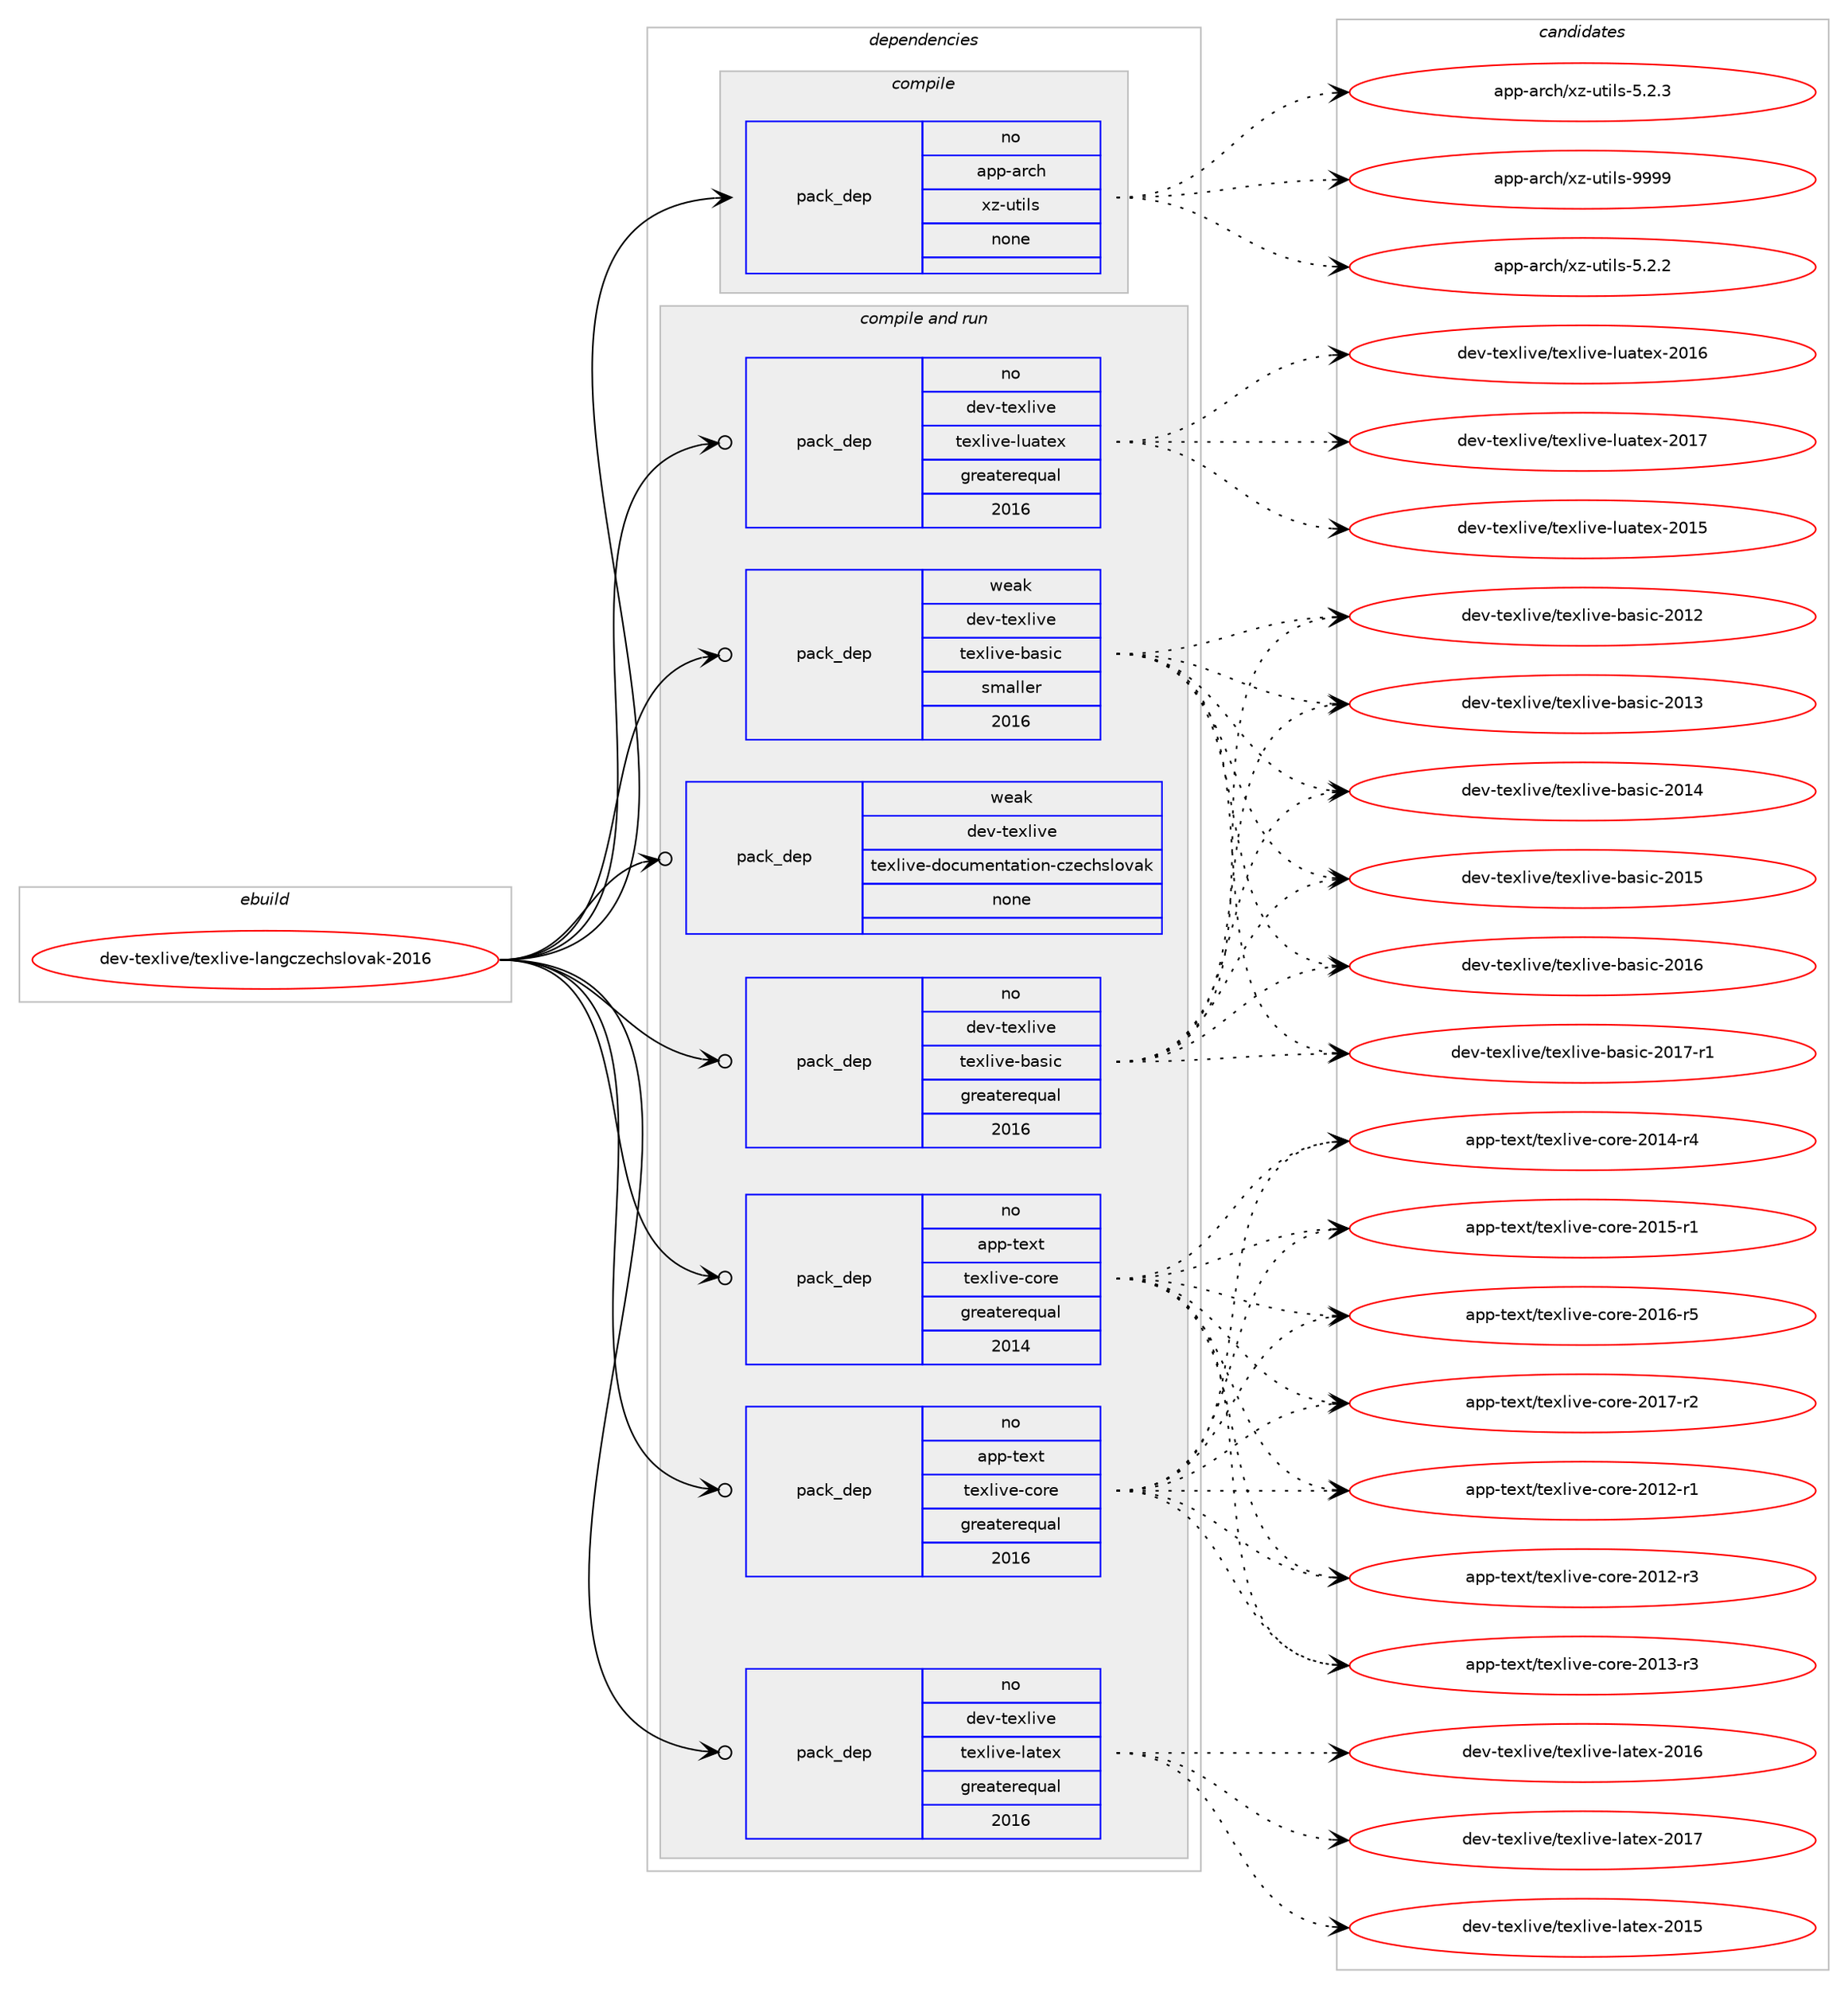 digraph prolog {

# *************
# Graph options
# *************

newrank=true;
concentrate=true;
compound=true;
graph [rankdir=LR,fontname=Helvetica,fontsize=10,ranksep=1.5];#, ranksep=2.5, nodesep=0.2];
edge  [arrowhead=vee];
node  [fontname=Helvetica,fontsize=10];

# **********
# The ebuild
# **********

subgraph cluster_leftcol {
color=gray;
rank=same;
label=<<i>ebuild</i>>;
id [label="dev-texlive/texlive-langczechslovak-2016", color=red, width=4, href="../dev-texlive/texlive-langczechslovak-2016.svg"];
}

# ****************
# The dependencies
# ****************

subgraph cluster_midcol {
color=gray;
label=<<i>dependencies</i>>;
subgraph cluster_compile {
fillcolor="#eeeeee";
style=filled;
label=<<i>compile</i>>;
subgraph pack199245 {
dependency280599 [label=<<TABLE BORDER="0" CELLBORDER="1" CELLSPACING="0" CELLPADDING="4" WIDTH="220"><TR><TD ROWSPAN="6" CELLPADDING="30">pack_dep</TD></TR><TR><TD WIDTH="110">no</TD></TR><TR><TD>app-arch</TD></TR><TR><TD>xz-utils</TD></TR><TR><TD>none</TD></TR><TR><TD></TD></TR></TABLE>>, shape=none, color=blue];
}
id:e -> dependency280599:w [weight=20,style="solid",arrowhead="vee"];
}
subgraph cluster_compileandrun {
fillcolor="#eeeeee";
style=filled;
label=<<i>compile and run</i>>;
subgraph pack199246 {
dependency280600 [label=<<TABLE BORDER="0" CELLBORDER="1" CELLSPACING="0" CELLPADDING="4" WIDTH="220"><TR><TD ROWSPAN="6" CELLPADDING="30">pack_dep</TD></TR><TR><TD WIDTH="110">no</TD></TR><TR><TD>app-text</TD></TR><TR><TD>texlive-core</TD></TR><TR><TD>greaterequal</TD></TR><TR><TD>2014</TD></TR></TABLE>>, shape=none, color=blue];
}
id:e -> dependency280600:w [weight=20,style="solid",arrowhead="odotvee"];
subgraph pack199247 {
dependency280601 [label=<<TABLE BORDER="0" CELLBORDER="1" CELLSPACING="0" CELLPADDING="4" WIDTH="220"><TR><TD ROWSPAN="6" CELLPADDING="30">pack_dep</TD></TR><TR><TD WIDTH="110">no</TD></TR><TR><TD>app-text</TD></TR><TR><TD>texlive-core</TD></TR><TR><TD>greaterequal</TD></TR><TR><TD>2016</TD></TR></TABLE>>, shape=none, color=blue];
}
id:e -> dependency280601:w [weight=20,style="solid",arrowhead="odotvee"];
subgraph pack199248 {
dependency280602 [label=<<TABLE BORDER="0" CELLBORDER="1" CELLSPACING="0" CELLPADDING="4" WIDTH="220"><TR><TD ROWSPAN="6" CELLPADDING="30">pack_dep</TD></TR><TR><TD WIDTH="110">no</TD></TR><TR><TD>dev-texlive</TD></TR><TR><TD>texlive-basic</TD></TR><TR><TD>greaterequal</TD></TR><TR><TD>2016</TD></TR></TABLE>>, shape=none, color=blue];
}
id:e -> dependency280602:w [weight=20,style="solid",arrowhead="odotvee"];
subgraph pack199249 {
dependency280603 [label=<<TABLE BORDER="0" CELLBORDER="1" CELLSPACING="0" CELLPADDING="4" WIDTH="220"><TR><TD ROWSPAN="6" CELLPADDING="30">pack_dep</TD></TR><TR><TD WIDTH="110">no</TD></TR><TR><TD>dev-texlive</TD></TR><TR><TD>texlive-latex</TD></TR><TR><TD>greaterequal</TD></TR><TR><TD>2016</TD></TR></TABLE>>, shape=none, color=blue];
}
id:e -> dependency280603:w [weight=20,style="solid",arrowhead="odotvee"];
subgraph pack199250 {
dependency280604 [label=<<TABLE BORDER="0" CELLBORDER="1" CELLSPACING="0" CELLPADDING="4" WIDTH="220"><TR><TD ROWSPAN="6" CELLPADDING="30">pack_dep</TD></TR><TR><TD WIDTH="110">no</TD></TR><TR><TD>dev-texlive</TD></TR><TR><TD>texlive-luatex</TD></TR><TR><TD>greaterequal</TD></TR><TR><TD>2016</TD></TR></TABLE>>, shape=none, color=blue];
}
id:e -> dependency280604:w [weight=20,style="solid",arrowhead="odotvee"];
subgraph pack199251 {
dependency280605 [label=<<TABLE BORDER="0" CELLBORDER="1" CELLSPACING="0" CELLPADDING="4" WIDTH="220"><TR><TD ROWSPAN="6" CELLPADDING="30">pack_dep</TD></TR><TR><TD WIDTH="110">weak</TD></TR><TR><TD>dev-texlive</TD></TR><TR><TD>texlive-basic</TD></TR><TR><TD>smaller</TD></TR><TR><TD>2016</TD></TR></TABLE>>, shape=none, color=blue];
}
id:e -> dependency280605:w [weight=20,style="solid",arrowhead="odotvee"];
subgraph pack199252 {
dependency280606 [label=<<TABLE BORDER="0" CELLBORDER="1" CELLSPACING="0" CELLPADDING="4" WIDTH="220"><TR><TD ROWSPAN="6" CELLPADDING="30">pack_dep</TD></TR><TR><TD WIDTH="110">weak</TD></TR><TR><TD>dev-texlive</TD></TR><TR><TD>texlive-documentation-czechslovak</TD></TR><TR><TD>none</TD></TR><TR><TD></TD></TR></TABLE>>, shape=none, color=blue];
}
id:e -> dependency280606:w [weight=20,style="solid",arrowhead="odotvee"];
}
subgraph cluster_run {
fillcolor="#eeeeee";
style=filled;
label=<<i>run</i>>;
}
}

# **************
# The candidates
# **************

subgraph cluster_choices {
rank=same;
color=gray;
label=<<i>candidates</i>>;

subgraph choice199245 {
color=black;
nodesep=1;
choice971121124597114991044712012245117116105108115455346504650 [label="app-arch/xz-utils-5.2.2", color=red, width=4,href="../app-arch/xz-utils-5.2.2.svg"];
choice971121124597114991044712012245117116105108115455346504651 [label="app-arch/xz-utils-5.2.3", color=red, width=4,href="../app-arch/xz-utils-5.2.3.svg"];
choice9711211245971149910447120122451171161051081154557575757 [label="app-arch/xz-utils-9999", color=red, width=4,href="../app-arch/xz-utils-9999.svg"];
dependency280599:e -> choice971121124597114991044712012245117116105108115455346504650:w [style=dotted,weight="100"];
dependency280599:e -> choice971121124597114991044712012245117116105108115455346504651:w [style=dotted,weight="100"];
dependency280599:e -> choice9711211245971149910447120122451171161051081154557575757:w [style=dotted,weight="100"];
}
subgraph choice199246 {
color=black;
nodesep=1;
choice971121124511610112011647116101120108105118101459911111410145504849504511449 [label="app-text/texlive-core-2012-r1", color=red, width=4,href="../app-text/texlive-core-2012-r1.svg"];
choice971121124511610112011647116101120108105118101459911111410145504849504511451 [label="app-text/texlive-core-2012-r3", color=red, width=4,href="../app-text/texlive-core-2012-r3.svg"];
choice971121124511610112011647116101120108105118101459911111410145504849514511451 [label="app-text/texlive-core-2013-r3", color=red, width=4,href="../app-text/texlive-core-2013-r3.svg"];
choice971121124511610112011647116101120108105118101459911111410145504849524511452 [label="app-text/texlive-core-2014-r4", color=red, width=4,href="../app-text/texlive-core-2014-r4.svg"];
choice971121124511610112011647116101120108105118101459911111410145504849534511449 [label="app-text/texlive-core-2015-r1", color=red, width=4,href="../app-text/texlive-core-2015-r1.svg"];
choice971121124511610112011647116101120108105118101459911111410145504849544511453 [label="app-text/texlive-core-2016-r5", color=red, width=4,href="../app-text/texlive-core-2016-r5.svg"];
choice971121124511610112011647116101120108105118101459911111410145504849554511450 [label="app-text/texlive-core-2017-r2", color=red, width=4,href="../app-text/texlive-core-2017-r2.svg"];
dependency280600:e -> choice971121124511610112011647116101120108105118101459911111410145504849504511449:w [style=dotted,weight="100"];
dependency280600:e -> choice971121124511610112011647116101120108105118101459911111410145504849504511451:w [style=dotted,weight="100"];
dependency280600:e -> choice971121124511610112011647116101120108105118101459911111410145504849514511451:w [style=dotted,weight="100"];
dependency280600:e -> choice971121124511610112011647116101120108105118101459911111410145504849524511452:w [style=dotted,weight="100"];
dependency280600:e -> choice971121124511610112011647116101120108105118101459911111410145504849534511449:w [style=dotted,weight="100"];
dependency280600:e -> choice971121124511610112011647116101120108105118101459911111410145504849544511453:w [style=dotted,weight="100"];
dependency280600:e -> choice971121124511610112011647116101120108105118101459911111410145504849554511450:w [style=dotted,weight="100"];
}
subgraph choice199247 {
color=black;
nodesep=1;
choice971121124511610112011647116101120108105118101459911111410145504849504511449 [label="app-text/texlive-core-2012-r1", color=red, width=4,href="../app-text/texlive-core-2012-r1.svg"];
choice971121124511610112011647116101120108105118101459911111410145504849504511451 [label="app-text/texlive-core-2012-r3", color=red, width=4,href="../app-text/texlive-core-2012-r3.svg"];
choice971121124511610112011647116101120108105118101459911111410145504849514511451 [label="app-text/texlive-core-2013-r3", color=red, width=4,href="../app-text/texlive-core-2013-r3.svg"];
choice971121124511610112011647116101120108105118101459911111410145504849524511452 [label="app-text/texlive-core-2014-r4", color=red, width=4,href="../app-text/texlive-core-2014-r4.svg"];
choice971121124511610112011647116101120108105118101459911111410145504849534511449 [label="app-text/texlive-core-2015-r1", color=red, width=4,href="../app-text/texlive-core-2015-r1.svg"];
choice971121124511610112011647116101120108105118101459911111410145504849544511453 [label="app-text/texlive-core-2016-r5", color=red, width=4,href="../app-text/texlive-core-2016-r5.svg"];
choice971121124511610112011647116101120108105118101459911111410145504849554511450 [label="app-text/texlive-core-2017-r2", color=red, width=4,href="../app-text/texlive-core-2017-r2.svg"];
dependency280601:e -> choice971121124511610112011647116101120108105118101459911111410145504849504511449:w [style=dotted,weight="100"];
dependency280601:e -> choice971121124511610112011647116101120108105118101459911111410145504849504511451:w [style=dotted,weight="100"];
dependency280601:e -> choice971121124511610112011647116101120108105118101459911111410145504849514511451:w [style=dotted,weight="100"];
dependency280601:e -> choice971121124511610112011647116101120108105118101459911111410145504849524511452:w [style=dotted,weight="100"];
dependency280601:e -> choice971121124511610112011647116101120108105118101459911111410145504849534511449:w [style=dotted,weight="100"];
dependency280601:e -> choice971121124511610112011647116101120108105118101459911111410145504849544511453:w [style=dotted,weight="100"];
dependency280601:e -> choice971121124511610112011647116101120108105118101459911111410145504849554511450:w [style=dotted,weight="100"];
}
subgraph choice199248 {
color=black;
nodesep=1;
choice1001011184511610112010810511810147116101120108105118101459897115105994550484950 [label="dev-texlive/texlive-basic-2012", color=red, width=4,href="../dev-texlive/texlive-basic-2012.svg"];
choice1001011184511610112010810511810147116101120108105118101459897115105994550484951 [label="dev-texlive/texlive-basic-2013", color=red, width=4,href="../dev-texlive/texlive-basic-2013.svg"];
choice1001011184511610112010810511810147116101120108105118101459897115105994550484952 [label="dev-texlive/texlive-basic-2014", color=red, width=4,href="../dev-texlive/texlive-basic-2014.svg"];
choice1001011184511610112010810511810147116101120108105118101459897115105994550484953 [label="dev-texlive/texlive-basic-2015", color=red, width=4,href="../dev-texlive/texlive-basic-2015.svg"];
choice1001011184511610112010810511810147116101120108105118101459897115105994550484954 [label="dev-texlive/texlive-basic-2016", color=red, width=4,href="../dev-texlive/texlive-basic-2016.svg"];
choice10010111845116101120108105118101471161011201081051181014598971151059945504849554511449 [label="dev-texlive/texlive-basic-2017-r1", color=red, width=4,href="../dev-texlive/texlive-basic-2017-r1.svg"];
dependency280602:e -> choice1001011184511610112010810511810147116101120108105118101459897115105994550484950:w [style=dotted,weight="100"];
dependency280602:e -> choice1001011184511610112010810511810147116101120108105118101459897115105994550484951:w [style=dotted,weight="100"];
dependency280602:e -> choice1001011184511610112010810511810147116101120108105118101459897115105994550484952:w [style=dotted,weight="100"];
dependency280602:e -> choice1001011184511610112010810511810147116101120108105118101459897115105994550484953:w [style=dotted,weight="100"];
dependency280602:e -> choice1001011184511610112010810511810147116101120108105118101459897115105994550484954:w [style=dotted,weight="100"];
dependency280602:e -> choice10010111845116101120108105118101471161011201081051181014598971151059945504849554511449:w [style=dotted,weight="100"];
}
subgraph choice199249 {
color=black;
nodesep=1;
choice100101118451161011201081051181014711610112010810511810145108971161011204550484953 [label="dev-texlive/texlive-latex-2015", color=red, width=4,href="../dev-texlive/texlive-latex-2015.svg"];
choice100101118451161011201081051181014711610112010810511810145108971161011204550484954 [label="dev-texlive/texlive-latex-2016", color=red, width=4,href="../dev-texlive/texlive-latex-2016.svg"];
choice100101118451161011201081051181014711610112010810511810145108971161011204550484955 [label="dev-texlive/texlive-latex-2017", color=red, width=4,href="../dev-texlive/texlive-latex-2017.svg"];
dependency280603:e -> choice100101118451161011201081051181014711610112010810511810145108971161011204550484953:w [style=dotted,weight="100"];
dependency280603:e -> choice100101118451161011201081051181014711610112010810511810145108971161011204550484954:w [style=dotted,weight="100"];
dependency280603:e -> choice100101118451161011201081051181014711610112010810511810145108971161011204550484955:w [style=dotted,weight="100"];
}
subgraph choice199250 {
color=black;
nodesep=1;
choice100101118451161011201081051181014711610112010810511810145108117971161011204550484953 [label="dev-texlive/texlive-luatex-2015", color=red, width=4,href="../dev-texlive/texlive-luatex-2015.svg"];
choice100101118451161011201081051181014711610112010810511810145108117971161011204550484954 [label="dev-texlive/texlive-luatex-2016", color=red, width=4,href="../dev-texlive/texlive-luatex-2016.svg"];
choice100101118451161011201081051181014711610112010810511810145108117971161011204550484955 [label="dev-texlive/texlive-luatex-2017", color=red, width=4,href="../dev-texlive/texlive-luatex-2017.svg"];
dependency280604:e -> choice100101118451161011201081051181014711610112010810511810145108117971161011204550484953:w [style=dotted,weight="100"];
dependency280604:e -> choice100101118451161011201081051181014711610112010810511810145108117971161011204550484954:w [style=dotted,weight="100"];
dependency280604:e -> choice100101118451161011201081051181014711610112010810511810145108117971161011204550484955:w [style=dotted,weight="100"];
}
subgraph choice199251 {
color=black;
nodesep=1;
choice1001011184511610112010810511810147116101120108105118101459897115105994550484950 [label="dev-texlive/texlive-basic-2012", color=red, width=4,href="../dev-texlive/texlive-basic-2012.svg"];
choice1001011184511610112010810511810147116101120108105118101459897115105994550484951 [label="dev-texlive/texlive-basic-2013", color=red, width=4,href="../dev-texlive/texlive-basic-2013.svg"];
choice1001011184511610112010810511810147116101120108105118101459897115105994550484952 [label="dev-texlive/texlive-basic-2014", color=red, width=4,href="../dev-texlive/texlive-basic-2014.svg"];
choice1001011184511610112010810511810147116101120108105118101459897115105994550484953 [label="dev-texlive/texlive-basic-2015", color=red, width=4,href="../dev-texlive/texlive-basic-2015.svg"];
choice1001011184511610112010810511810147116101120108105118101459897115105994550484954 [label="dev-texlive/texlive-basic-2016", color=red, width=4,href="../dev-texlive/texlive-basic-2016.svg"];
choice10010111845116101120108105118101471161011201081051181014598971151059945504849554511449 [label="dev-texlive/texlive-basic-2017-r1", color=red, width=4,href="../dev-texlive/texlive-basic-2017-r1.svg"];
dependency280605:e -> choice1001011184511610112010810511810147116101120108105118101459897115105994550484950:w [style=dotted,weight="100"];
dependency280605:e -> choice1001011184511610112010810511810147116101120108105118101459897115105994550484951:w [style=dotted,weight="100"];
dependency280605:e -> choice1001011184511610112010810511810147116101120108105118101459897115105994550484952:w [style=dotted,weight="100"];
dependency280605:e -> choice1001011184511610112010810511810147116101120108105118101459897115105994550484953:w [style=dotted,weight="100"];
dependency280605:e -> choice1001011184511610112010810511810147116101120108105118101459897115105994550484954:w [style=dotted,weight="100"];
dependency280605:e -> choice10010111845116101120108105118101471161011201081051181014598971151059945504849554511449:w [style=dotted,weight="100"];
}
subgraph choice199252 {
color=black;
nodesep=1;
}
}

}
